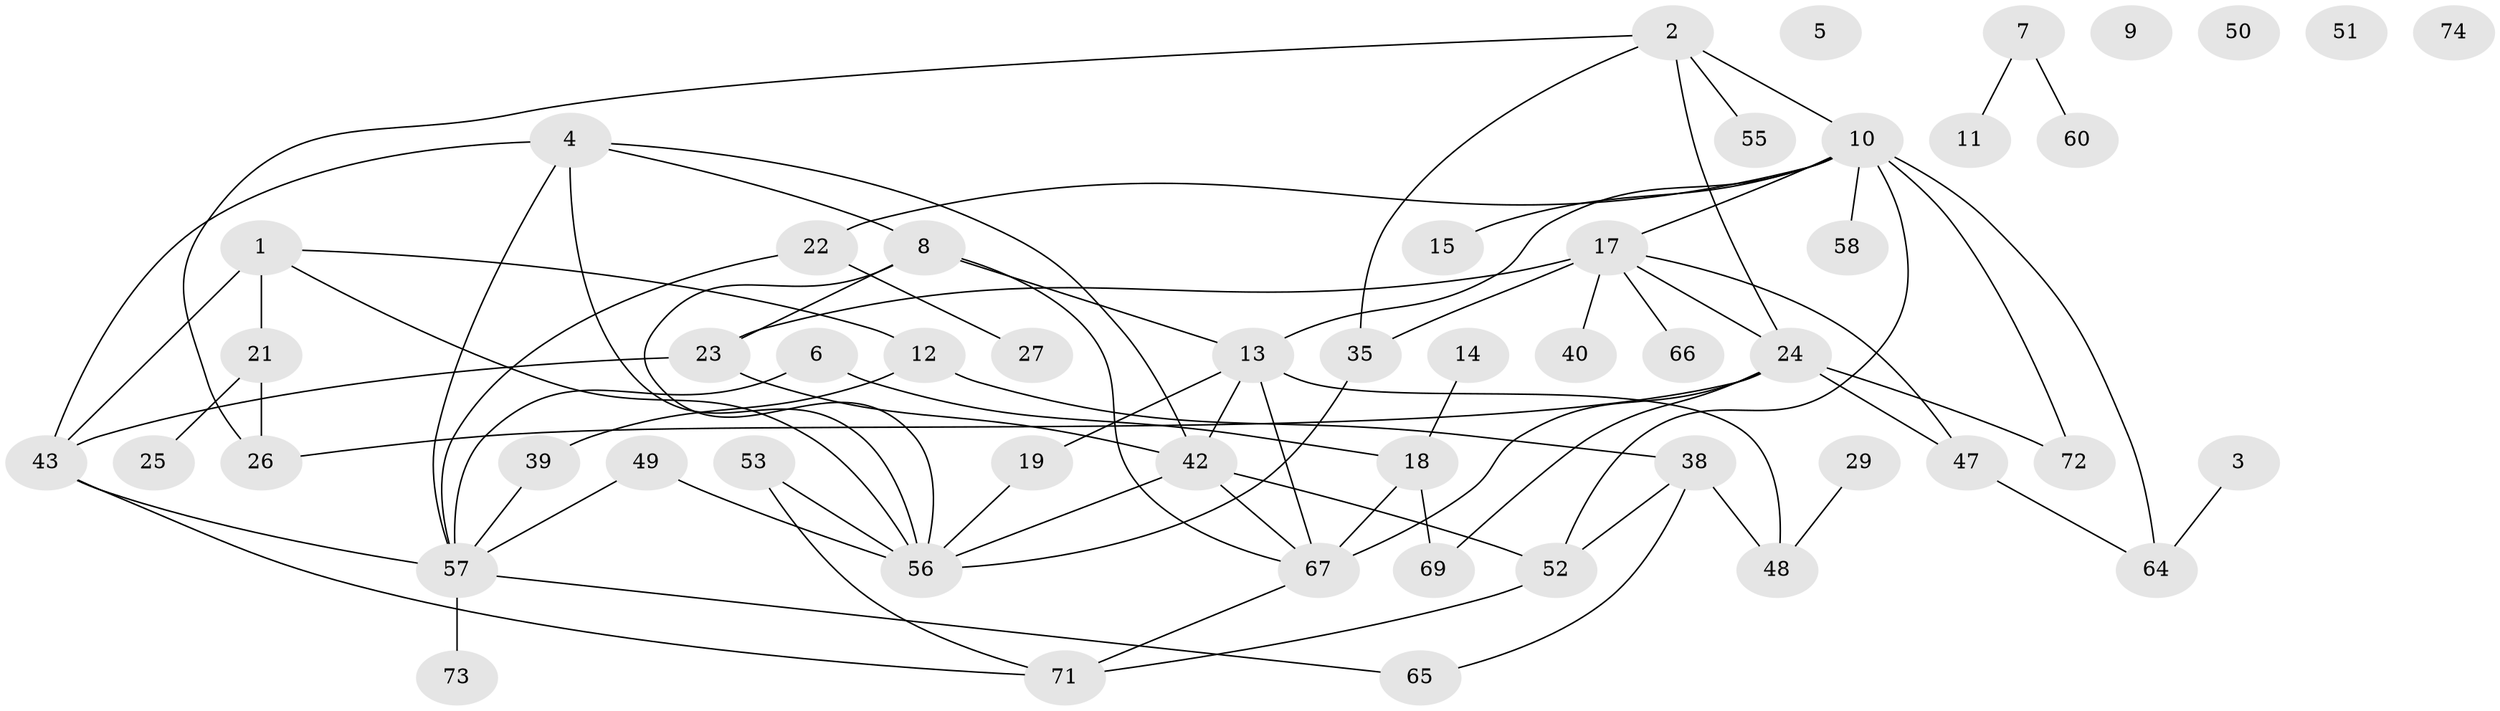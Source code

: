 // Generated by graph-tools (version 1.1) at 2025/23/03/03/25 07:23:25]
// undirected, 53 vertices, 78 edges
graph export_dot {
graph [start="1"]
  node [color=gray90,style=filled];
  1;
  2 [super="+30"];
  3 [super="+16"];
  4;
  5;
  6;
  7 [super="+59"];
  8 [super="+33"];
  9;
  10 [super="+28"];
  11;
  12 [super="+20"];
  13 [super="+45"];
  14;
  15;
  17 [super="+37"];
  18 [super="+31"];
  19;
  21 [super="+41"];
  22;
  23 [super="+54"];
  24 [super="+34"];
  25;
  26 [super="+32"];
  27;
  29;
  35 [super="+36"];
  38 [super="+62"];
  39 [super="+44"];
  40;
  42 [super="+68"];
  43 [super="+46"];
  47;
  48 [super="+70"];
  49;
  50;
  51;
  52 [super="+75"];
  53;
  55;
  56 [super="+61"];
  57 [super="+63"];
  58;
  60;
  64;
  65;
  66;
  67 [super="+76"];
  69;
  71;
  72;
  73;
  74;
  1 -- 12;
  1 -- 43;
  1 -- 56;
  1 -- 21;
  2 -- 26;
  2 -- 55;
  2 -- 24;
  2 -- 10;
  2 -- 35;
  3 -- 64;
  4 -- 57;
  4 -- 8;
  4 -- 43;
  4 -- 56;
  4 -- 42;
  6 -- 18;
  6 -- 57;
  7 -- 11;
  7 -- 60;
  8 -- 56;
  8 -- 67;
  8 -- 13;
  8 -- 23;
  10 -- 22;
  10 -- 64;
  10 -- 72;
  10 -- 17;
  10 -- 58;
  10 -- 15;
  10 -- 13;
  10 -- 52;
  12 -- 38;
  12 -- 39;
  13 -- 42;
  13 -- 67;
  13 -- 48;
  13 -- 19;
  14 -- 18 [weight=2];
  17 -- 40;
  17 -- 66;
  17 -- 23;
  17 -- 47;
  17 -- 35;
  17 -- 24;
  18 -- 67;
  18 -- 69;
  19 -- 56;
  21 -- 25;
  21 -- 26;
  22 -- 27;
  22 -- 57;
  23 -- 42;
  23 -- 43;
  24 -- 47;
  24 -- 69;
  24 -- 72;
  24 -- 67;
  24 -- 26;
  29 -- 48;
  35 -- 56;
  38 -- 65;
  38 -- 48;
  38 -- 52;
  39 -- 57;
  42 -- 67;
  42 -- 56;
  42 -- 52;
  43 -- 57;
  43 -- 71;
  47 -- 64;
  49 -- 57;
  49 -- 56;
  52 -- 71;
  53 -- 56;
  53 -- 71;
  57 -- 73;
  57 -- 65;
  67 -- 71;
}
